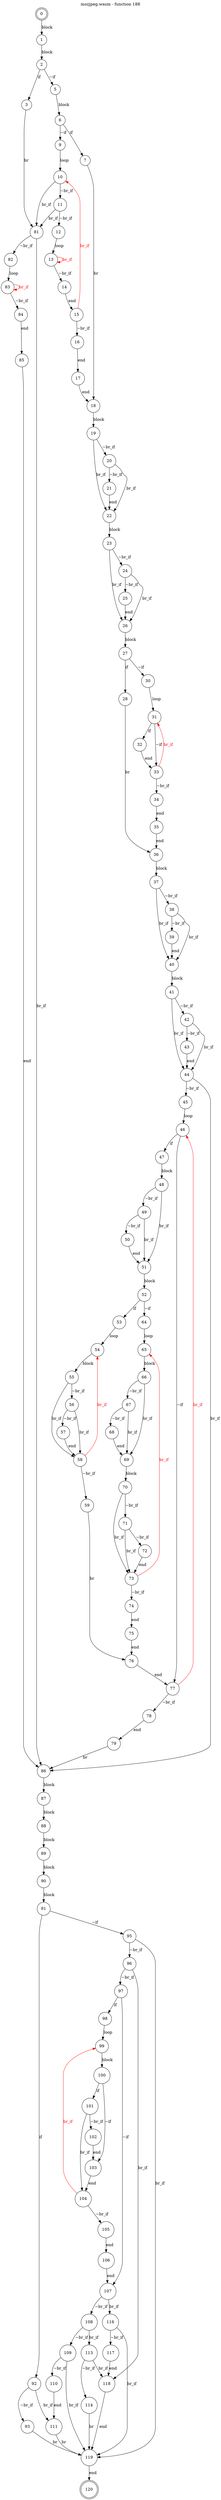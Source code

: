digraph finite_state_machine {
    label = "mozjpeg.wasm - function 188"
    labelloc =  t
    labelfontsize = 16
    labelfontcolor = black
    labelfontname = "Helvetica"
    node [shape = doublecircle]; 0 120;
    node [shape = circle];
    0 -> 1[label="block"];
    1 -> 2[label="block"];
    2 -> 3[label="if"];
    2 -> 5[label="~if"];
    3 -> 81[label="br"];
    5 -> 6[label="block"];
    6 -> 7[label="if"];
    6 -> 9[label="~if"];
    7 -> 18[label="br"];
    9 -> 10[label="loop"];
    10 -> 11[label="~br_if"];
    10 -> 81[label="br_if"];
    11 -> 12[label="~br_if"];
    11 -> 81[label="br_if"];
    12 -> 13[label="loop"];
    13 -> 14[label="~br_if"];
    13 -> 13[color="red" fontcolor="red" label="br_if"];
    14 -> 15[label="end"];
    15 -> 16[label="~br_if"];
    15 -> 10[color="red" fontcolor="red" label="br_if"];
    16 -> 17[label="end"];
    17 -> 18[label="end"];
    18 -> 19[label="block"];
    19 -> 20[label="~br_if"];
    19 -> 22[label="br_if"];
    20 -> 21[label="~br_if"];
    20 -> 22[label="br_if"];
    21 -> 22[label="end"];
    22 -> 23[label="block"];
    23 -> 24[label="~br_if"];
    23 -> 26[label="br_if"];
    24 -> 25[label="~br_if"];
    24 -> 26[label="br_if"];
    25 -> 26[label="end"];
    26 -> 27[label="block"];
    27 -> 28[label="if"];
    27 -> 30[label="~if"];
    28 -> 36[label="br"];
    30 -> 31[label="loop"];
    31 -> 32[label="if"];
    31 -> 33[label="~if"];
    32 -> 33[label="end"];
    33 -> 34[label="~br_if"];
    33 -> 31[color="red" fontcolor="red" label="br_if"];
    34 -> 35[label="end"];
    35 -> 36[label="end"];
    36 -> 37[label="block"];
    37 -> 38[label="~br_if"];
    37 -> 40[label="br_if"];
    38 -> 39[label="~br_if"];
    38 -> 40[label="br_if"];
    39 -> 40[label="end"];
    40 -> 41[label="block"];
    41 -> 42[label="~br_if"];
    41 -> 44[label="br_if"];
    42 -> 43[label="~br_if"];
    42 -> 44[label="br_if"];
    43 -> 44[label="end"];
    44 -> 45[label="~br_if"];
    44 -> 86[label="br_if"];
    45 -> 46[label="loop"];
    46 -> 47[label="if"];
    46 -> 77[label="~if"];
    47 -> 48[label="block"];
    48 -> 49[label="~br_if"];
    48 -> 51[label="br_if"];
    49 -> 50[label="~br_if"];
    49 -> 51[label="br_if"];
    50 -> 51[label="end"];
    51 -> 52[label="block"];
    52 -> 53[label="if"];
    52 -> 64[label="~if"];
    53 -> 54[label="loop"];
    54 -> 55[label="block"];
    55 -> 56[label="~br_if"];
    55 -> 58[label="br_if"];
    56 -> 57[label="~br_if"];
    56 -> 58[label="br_if"];
    57 -> 58[label="end"];
    58 -> 59[label="~br_if"];
    58 -> 54[color="red" fontcolor="red" label="br_if"];
    59 -> 76[label="br"];
    64 -> 65[label="loop"];
    65 -> 66[label="block"];
    66 -> 67[label="~br_if"];
    66 -> 69[label="br_if"];
    67 -> 68[label="~br_if"];
    67 -> 69[label="br_if"];
    68 -> 69[label="end"];
    69 -> 70[label="block"];
    70 -> 71[label="~br_if"];
    70 -> 73[label="br_if"];
    71 -> 72[label="~br_if"];
    71 -> 73[label="br_if"];
    72 -> 73[label="end"];
    73 -> 74[label="~br_if"];
    73 -> 65[color="red" fontcolor="red" label="br_if"];
    74 -> 75[label="end"];
    75 -> 76[label="end"];
    76 -> 77[label="end"];
    77 -> 78[label="~br_if"];
    77 -> 46[color="red" fontcolor="red" label="br_if"];
    78 -> 79[label="end"];
    79 -> 86[label="br"];
    81 -> 82[label="~br_if"];
    81 -> 86[label="br_if"];
    82 -> 83[label="loop"];
    83 -> 84[label="~br_if"];
    83 -> 83[color="red" fontcolor="red" label="br_if"];
    84 -> 85[label="end"];
    85 -> 86[label="end"];
    86 -> 87[label="block"];
    87 -> 88[label="block"];
    88 -> 89[label="block"];
    89 -> 90[label="block"];
    90 -> 91[label="block"];
    91 -> 92[label="if"];
    91 -> 95[label="~if"];
    92 -> 93[label="~br_if"];
    92 -> 111[label="br_if"];
    93 -> 119[label="br"];
    95 -> 96[label="~br_if"];
    95 -> 119[label="br_if"];
    96 -> 97[label="~br_if"];
    96 -> 118[label="br_if"];
    97 -> 98[label="if"];
    97 -> 107[label="~if"];
    98 -> 99[label="loop"];
    99 -> 100[label="block"];
    100 -> 101[label="if"];
    100 -> 103[label="~if"];
    101 -> 102[label="~br_if"];
    101 -> 104[label="br_if"];
    102 -> 103[label="end"];
    103 -> 104[label="end"];
    104 -> 105[label="~br_if"];
    104 -> 99[color="red" fontcolor="red" label="br_if"];
    105 -> 106[label="end"];
    106 -> 107[label="end"];
    107 -> 108[label="~br_if"];
    107 -> 116[label="br_if"];
    108 -> 109[label="~br_if"];
    108 -> 113[label="br_if"];
    109 -> 110[label="~br_if"];
    109 -> 119[label="br_if"];
    110 -> 111[label="end"];
    111 -> 119[label="br"];
    113 -> 114[label="~br_if"];
    113 -> 118[label="br_if"];
    114 -> 119[label="br"];
    116 -> 117[label="~br_if"];
    116 -> 119[label="br_if"];
    117 -> 118[label="end"];
    118 -> 119[label="end"];
    119 -> 120[label="end"];
}
